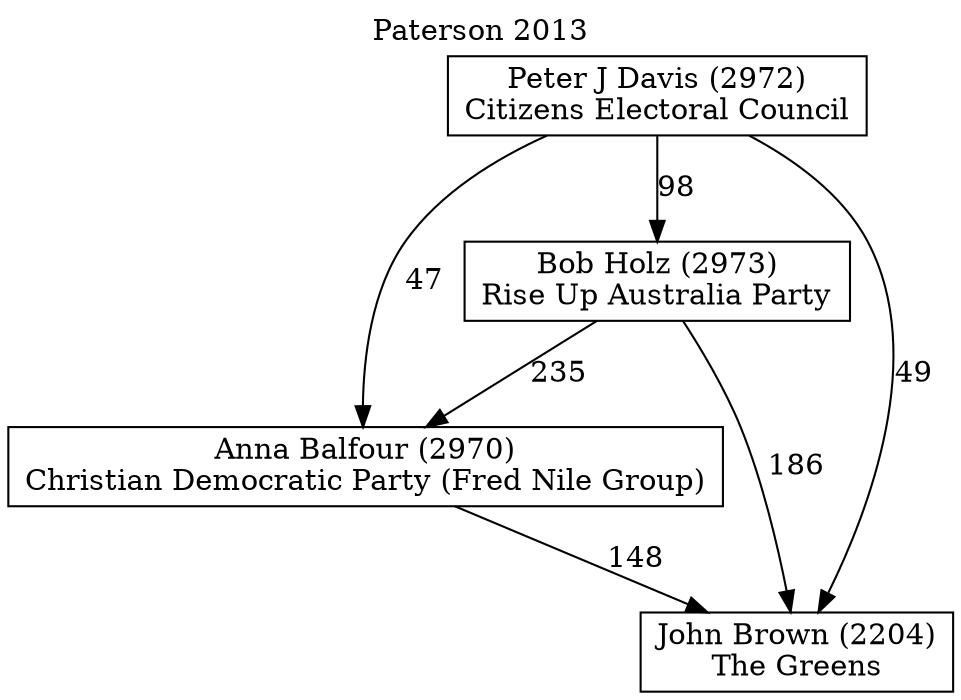 // House preference flow
digraph "John Brown (2204)_Paterson_2013" {
	graph [label="Paterson 2013" labelloc=t mclimit=10]
	node [shape=box]
	"Anna Balfour (2970)" [label="Anna Balfour (2970)
Christian Democratic Party (Fred Nile Group)"]
	"Bob Holz (2973)" [label="Bob Holz (2973)
Rise Up Australia Party"]
	"John Brown (2204)" [label="John Brown (2204)
The Greens"]
	"Peter J Davis (2972)" [label="Peter J Davis (2972)
Citizens Electoral Council"]
	"Anna Balfour (2970)" -> "John Brown (2204)" [label=148]
	"Bob Holz (2973)" -> "Anna Balfour (2970)" [label=235]
	"Bob Holz (2973)" -> "John Brown (2204)" [label=186]
	"Peter J Davis (2972)" -> "Anna Balfour (2970)" [label=47]
	"Peter J Davis (2972)" -> "Bob Holz (2973)" [label=98]
	"Peter J Davis (2972)" -> "John Brown (2204)" [label=49]
}
